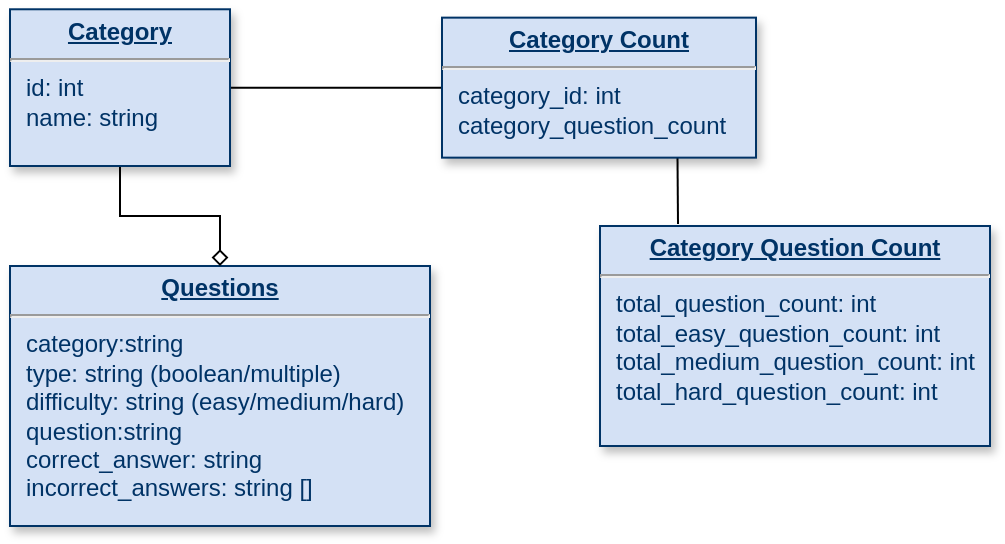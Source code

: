 <mxfile version="20.8.18" type="device"><diagram name="Page-1" id="efa7a0a1-bf9b-a30e-e6df-94a7791c09e9"><mxGraphModel dx="794" dy="442" grid="1" gridSize="10" guides="1" tooltips="1" connect="1" arrows="1" fold="1" page="1" pageScale="1" pageWidth="826" pageHeight="1169" background="none" math="0" shadow="0"><root><mxCell id="0"/><mxCell id="1" parent="0"/><mxCell id="7-rXhW_shtdYTsY6wfcZ-118" value="" style="edgeStyle=none;rounded=0;orthogonalLoop=1;jettySize=auto;html=1;endArrow=none;endFill=0;" edge="1" parent="1" source="19" target="25"><mxGeometry relative="1" as="geometry"/></mxCell><mxCell id="7-rXhW_shtdYTsY6wfcZ-119" style="edgeStyle=none;rounded=0;orthogonalLoop=1;jettySize=auto;html=1;exitX=0.75;exitY=1;exitDx=0;exitDy=0;entryX=0.2;entryY=-0.009;entryDx=0;entryDy=0;entryPerimeter=0;endArrow=none;endFill=0;" edge="1" parent="1" source="19" target="7-rXhW_shtdYTsY6wfcZ-114"><mxGeometry relative="1" as="geometry"/></mxCell><mxCell id="19" value="&lt;p style=&quot;margin: 0px; margin-top: 4px; text-align: center; text-decoration: underline;&quot;&gt;&lt;b&gt;Category Count&lt;/b&gt;&lt;/p&gt;&lt;hr&gt;&lt;p style=&quot;margin: 0px; margin-left: 8px;&quot;&gt;category_id: int&lt;/p&gt;&lt;p style=&quot;margin: 0px; margin-left: 8px;&quot;&gt;category_question_count&lt;/p&gt;&lt;p style=&quot;margin: 0px; margin-left: 8px;&quot;&gt;&lt;br&gt;&lt;/p&gt;" style="verticalAlign=top;align=left;overflow=fill;fontSize=12;fontFamily=Helvetica;html=1;strokeColor=#003366;shadow=1;fillColor=#D4E1F5;fontColor=#003366" parent="1" vertex="1"><mxGeometry x="256" y="25.82" width="157" height="70" as="geometry"/></mxCell><mxCell id="21" value="&lt;p style=&quot;margin: 0px; margin-top: 4px; text-align: center; text-decoration: underline;&quot;&gt;&lt;strong&gt;Questions&lt;/strong&gt;&lt;/p&gt;&lt;hr&gt;&lt;p style=&quot;margin: 0px; margin-left: 8px;&quot;&gt;category:string&lt;/p&gt;&lt;p style=&quot;margin: 0px; margin-left: 8px;&quot;&gt;type: string (boolean/multiple)&lt;/p&gt;&lt;p style=&quot;margin: 0px; margin-left: 8px;&quot;&gt;difficulty: string (easy/medium/hard)&lt;/p&gt;&lt;p style=&quot;margin: 0px; margin-left: 8px;&quot;&gt;question:string&lt;/p&gt;&lt;p style=&quot;margin: 0px; margin-left: 8px;&quot;&gt;correct_answer: string&lt;/p&gt;&lt;p style=&quot;margin: 0px; margin-left: 8px;&quot;&gt;incorrect_answers: string []&lt;/p&gt;&lt;p style=&quot;margin: 0px; margin-left: 8px;&quot;&gt;&lt;br&gt;&lt;/p&gt;&lt;p style=&quot;margin: 0px; margin-left: 8px;&quot;&gt;&lt;br&gt;&lt;/p&gt;" style="verticalAlign=top;align=left;overflow=fill;fontSize=12;fontFamily=Helvetica;html=1;strokeColor=#003366;shadow=1;fillColor=#D4E1F5;fontColor=#003366" parent="1" vertex="1"><mxGeometry x="40" y="150" width="210" height="130" as="geometry"/></mxCell><mxCell id="7-rXhW_shtdYTsY6wfcZ-115" style="edgeStyle=orthogonalEdgeStyle;rounded=0;orthogonalLoop=1;jettySize=auto;html=1;exitX=0.5;exitY=1;exitDx=0;exitDy=0;endArrow=diamond;endFill=0;" edge="1" parent="1" source="25" target="21"><mxGeometry relative="1" as="geometry"/></mxCell><mxCell id="25" value="&lt;p style=&quot;margin: 0px; margin-top: 4px; text-align: center; text-decoration: underline;&quot;&gt;&lt;strong&gt;Category&lt;/strong&gt;&lt;/p&gt;&lt;hr&gt;&lt;p style=&quot;margin: 0px; margin-left: 8px;&quot;&gt;id: int&lt;/p&gt;&lt;p style=&quot;margin: 0px; margin-left: 8px;&quot;&gt;name: string&lt;/p&gt;" style="verticalAlign=top;align=left;overflow=fill;fontSize=12;fontFamily=Helvetica;html=1;strokeColor=#003366;shadow=1;fillColor=#D4E1F5;fontColor=#003366" parent="1" vertex="1"><mxGeometry x="40" y="21.64" width="110" height="78.36" as="geometry"/></mxCell><mxCell id="7-rXhW_shtdYTsY6wfcZ-114" value="&lt;p style=&quot;margin: 0px; margin-top: 4px; text-align: center; text-decoration: underline;&quot;&gt;&lt;b&gt;Category Question Count&lt;/b&gt;&lt;/p&gt;&lt;hr&gt;&lt;p style=&quot;margin: 0px; margin-left: 8px;&quot;&gt;total_question_count: int&lt;/p&gt;&lt;p style=&quot;margin: 0px; margin-left: 8px;&quot;&gt;total_easy_question_count: int&lt;br&gt;&lt;/p&gt;&lt;p style=&quot;margin: 0px; margin-left: 8px;&quot;&gt;total_medium_question_count: int&lt;br&gt;&lt;/p&gt;&lt;p style=&quot;margin: 0px; margin-left: 8px;&quot;&gt;total_hard_question_count: int&lt;br&gt;&lt;/p&gt;&lt;p style=&quot;margin: 0px; margin-left: 8px;&quot;&gt;&lt;br&gt;&lt;/p&gt;" style="verticalAlign=top;align=left;overflow=fill;fontSize=12;fontFamily=Helvetica;html=1;strokeColor=#003366;shadow=1;fillColor=#D4E1F5;fontColor=#003366" vertex="1" parent="1"><mxGeometry x="335" y="130" width="195" height="110" as="geometry"/></mxCell></root></mxGraphModel></diagram></mxfile>